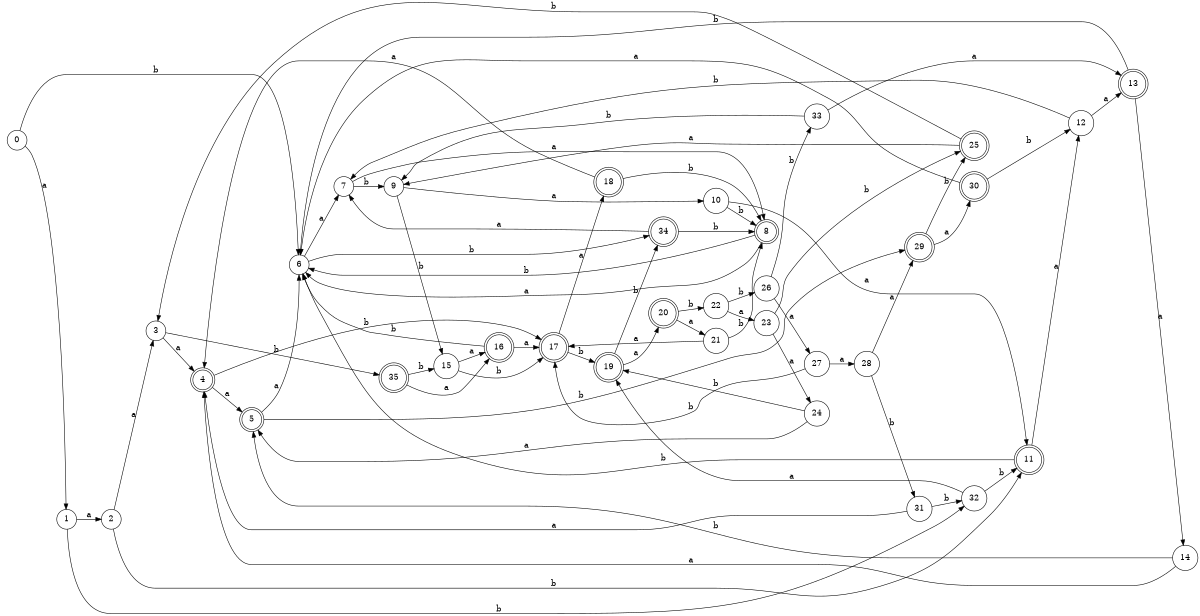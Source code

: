 digraph n29_1 {
__start0 [label="" shape="none"];

rankdir=LR;
size="8,5";

s0 [style="filled", color="black", fillcolor="white" shape="circle", label="0"];
s1 [style="filled", color="black", fillcolor="white" shape="circle", label="1"];
s2 [style="filled", color="black", fillcolor="white" shape="circle", label="2"];
s3 [style="filled", color="black", fillcolor="white" shape="circle", label="3"];
s4 [style="rounded,filled", color="black", fillcolor="white" shape="doublecircle", label="4"];
s5 [style="rounded,filled", color="black", fillcolor="white" shape="doublecircle", label="5"];
s6 [style="filled", color="black", fillcolor="white" shape="circle", label="6"];
s7 [style="filled", color="black", fillcolor="white" shape="circle", label="7"];
s8 [style="rounded,filled", color="black", fillcolor="white" shape="doublecircle", label="8"];
s9 [style="filled", color="black", fillcolor="white" shape="circle", label="9"];
s10 [style="filled", color="black", fillcolor="white" shape="circle", label="10"];
s11 [style="rounded,filled", color="black", fillcolor="white" shape="doublecircle", label="11"];
s12 [style="filled", color="black", fillcolor="white" shape="circle", label="12"];
s13 [style="rounded,filled", color="black", fillcolor="white" shape="doublecircle", label="13"];
s14 [style="filled", color="black", fillcolor="white" shape="circle", label="14"];
s15 [style="filled", color="black", fillcolor="white" shape="circle", label="15"];
s16 [style="rounded,filled", color="black", fillcolor="white" shape="doublecircle", label="16"];
s17 [style="rounded,filled", color="black", fillcolor="white" shape="doublecircle", label="17"];
s18 [style="rounded,filled", color="black", fillcolor="white" shape="doublecircle", label="18"];
s19 [style="rounded,filled", color="black", fillcolor="white" shape="doublecircle", label="19"];
s20 [style="rounded,filled", color="black", fillcolor="white" shape="doublecircle", label="20"];
s21 [style="filled", color="black", fillcolor="white" shape="circle", label="21"];
s22 [style="filled", color="black", fillcolor="white" shape="circle", label="22"];
s23 [style="filled", color="black", fillcolor="white" shape="circle", label="23"];
s24 [style="filled", color="black", fillcolor="white" shape="circle", label="24"];
s25 [style="rounded,filled", color="black", fillcolor="white" shape="doublecircle", label="25"];
s26 [style="filled", color="black", fillcolor="white" shape="circle", label="26"];
s27 [style="filled", color="black", fillcolor="white" shape="circle", label="27"];
s28 [style="filled", color="black", fillcolor="white" shape="circle", label="28"];
s29 [style="rounded,filled", color="black", fillcolor="white" shape="doublecircle", label="29"];
s30 [style="rounded,filled", color="black", fillcolor="white" shape="doublecircle", label="30"];
s31 [style="filled", color="black", fillcolor="white" shape="circle", label="31"];
s32 [style="filled", color="black", fillcolor="white" shape="circle", label="32"];
s33 [style="filled", color="black", fillcolor="white" shape="circle", label="33"];
s34 [style="rounded,filled", color="black", fillcolor="white" shape="doublecircle", label="34"];
s35 [style="rounded,filled", color="black", fillcolor="white" shape="doublecircle", label="35"];
s0 -> s1 [label="a"];
s0 -> s6 [label="b"];
s1 -> s2 [label="a"];
s1 -> s32 [label="b"];
s2 -> s3 [label="a"];
s2 -> s11 [label="b"];
s3 -> s4 [label="a"];
s3 -> s35 [label="b"];
s4 -> s5 [label="a"];
s4 -> s17 [label="b"];
s5 -> s6 [label="a"];
s5 -> s29 [label="b"];
s6 -> s7 [label="a"];
s6 -> s34 [label="b"];
s7 -> s8 [label="a"];
s7 -> s9 [label="b"];
s8 -> s6 [label="a"];
s8 -> s6 [label="b"];
s9 -> s10 [label="a"];
s9 -> s15 [label="b"];
s10 -> s11 [label="a"];
s10 -> s8 [label="b"];
s11 -> s12 [label="a"];
s11 -> s6 [label="b"];
s12 -> s13 [label="a"];
s12 -> s7 [label="b"];
s13 -> s14 [label="a"];
s13 -> s6 [label="b"];
s14 -> s4 [label="a"];
s14 -> s5 [label="b"];
s15 -> s16 [label="a"];
s15 -> s17 [label="b"];
s16 -> s17 [label="a"];
s16 -> s6 [label="b"];
s17 -> s18 [label="a"];
s17 -> s19 [label="b"];
s18 -> s4 [label="a"];
s18 -> s8 [label="b"];
s19 -> s20 [label="a"];
s19 -> s34 [label="b"];
s20 -> s21 [label="a"];
s20 -> s22 [label="b"];
s21 -> s17 [label="a"];
s21 -> s8 [label="b"];
s22 -> s23 [label="a"];
s22 -> s26 [label="b"];
s23 -> s24 [label="a"];
s23 -> s25 [label="b"];
s24 -> s5 [label="a"];
s24 -> s19 [label="b"];
s25 -> s9 [label="a"];
s25 -> s3 [label="b"];
s26 -> s27 [label="a"];
s26 -> s33 [label="b"];
s27 -> s28 [label="a"];
s27 -> s17 [label="b"];
s28 -> s29 [label="a"];
s28 -> s31 [label="b"];
s29 -> s30 [label="a"];
s29 -> s25 [label="b"];
s30 -> s6 [label="a"];
s30 -> s12 [label="b"];
s31 -> s4 [label="a"];
s31 -> s32 [label="b"];
s32 -> s19 [label="a"];
s32 -> s11 [label="b"];
s33 -> s13 [label="a"];
s33 -> s9 [label="b"];
s34 -> s7 [label="a"];
s34 -> s8 [label="b"];
s35 -> s16 [label="a"];
s35 -> s15 [label="b"];

}